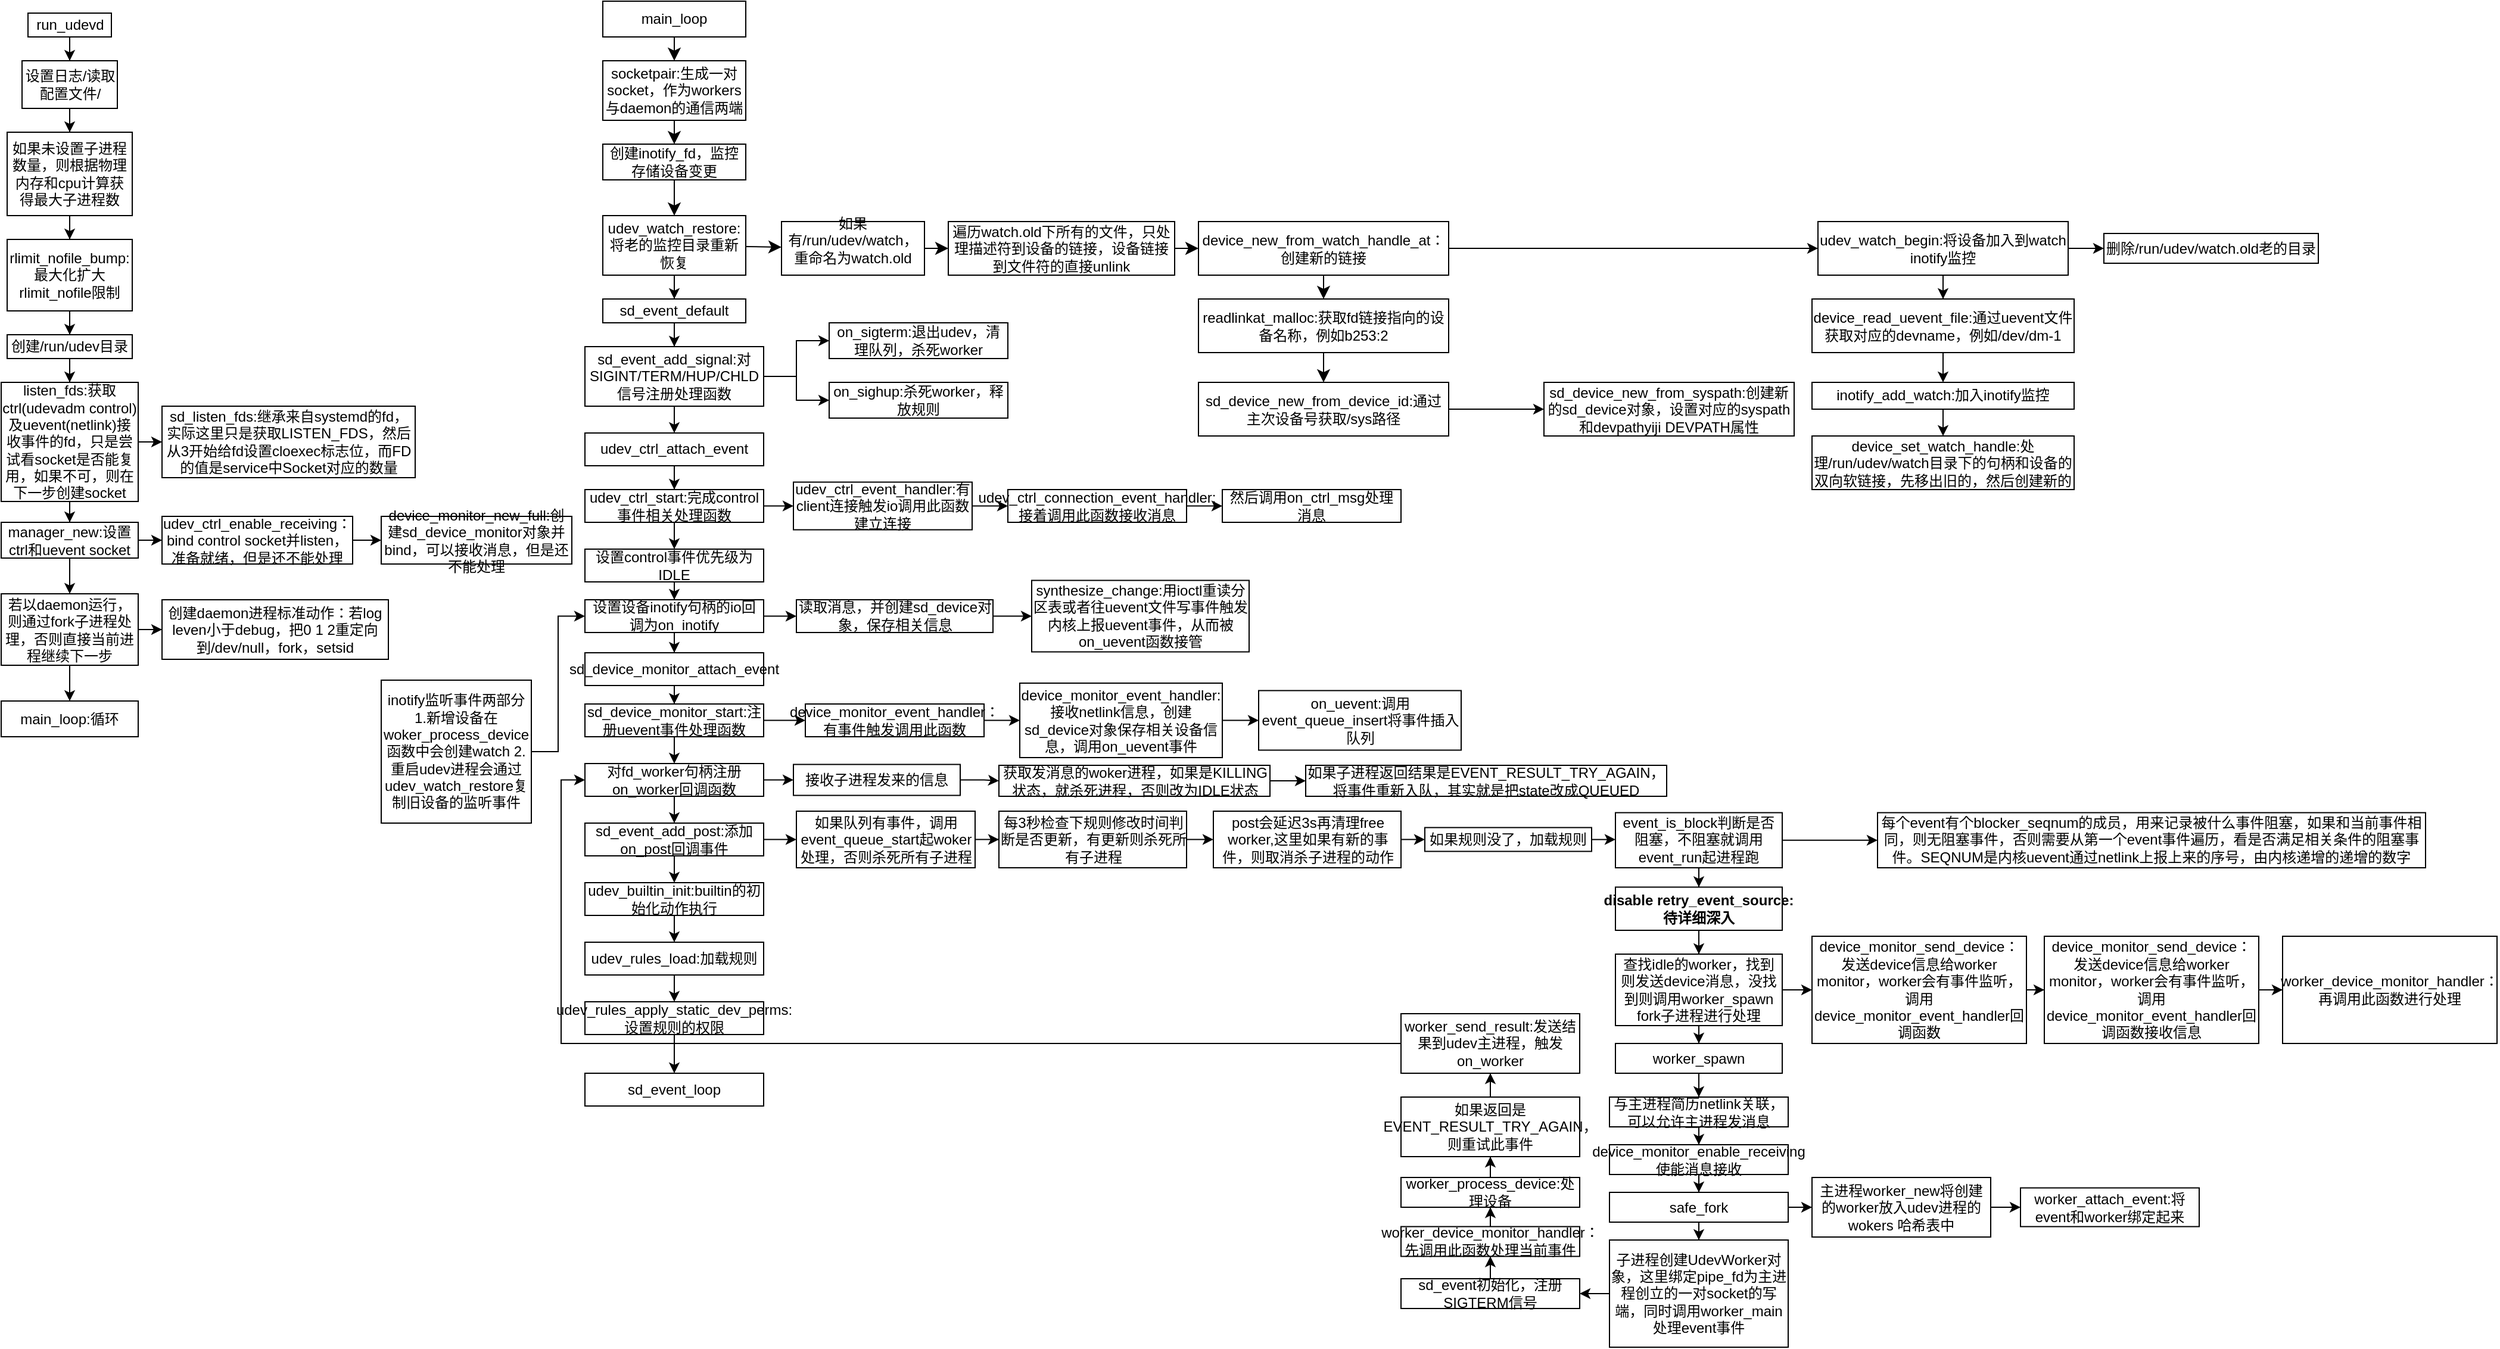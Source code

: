 <mxfile version="24.7.8">
  <diagram name="第 1 页" id="_ok-8zPEw34e-IFgDoh3">
    <mxGraphModel dx="1790" dy="967" grid="1" gridSize="10" guides="1" tooltips="1" connect="1" arrows="1" fold="1" page="1" pageScale="1" pageWidth="827" pageHeight="1169" math="0" shadow="0">
      <root>
        <mxCell id="0" />
        <mxCell id="1" parent="0" />
        <mxCell id="km08-3lCdweRNl0uT69s-3" value="" style="edgeStyle=orthogonalEdgeStyle;rounded=0;orthogonalLoop=1;jettySize=auto;html=1;" parent="1" source="km08-3lCdweRNl0uT69s-1" target="km08-3lCdweRNl0uT69s-2" edge="1">
          <mxGeometry relative="1" as="geometry" />
        </mxCell>
        <mxCell id="km08-3lCdweRNl0uT69s-1" value="run_udevd" style="rounded=0;whiteSpace=wrap;html=1;" parent="1" vertex="1">
          <mxGeometry x="37.5" y="20" width="70" height="20" as="geometry" />
        </mxCell>
        <mxCell id="km08-3lCdweRNl0uT69s-5" value="" style="edgeStyle=orthogonalEdgeStyle;rounded=0;orthogonalLoop=1;jettySize=auto;html=1;" parent="1" source="km08-3lCdweRNl0uT69s-2" target="km08-3lCdweRNl0uT69s-4" edge="1">
          <mxGeometry relative="1" as="geometry" />
        </mxCell>
        <mxCell id="km08-3lCdweRNl0uT69s-2" value="设置日志/读取配置文件/" style="rounded=0;whiteSpace=wrap;html=1;" parent="1" vertex="1">
          <mxGeometry x="32.5" y="60" width="80" height="40" as="geometry" />
        </mxCell>
        <mxCell id="km08-3lCdweRNl0uT69s-7" value="" style="edgeStyle=orthogonalEdgeStyle;rounded=0;orthogonalLoop=1;jettySize=auto;html=1;" parent="1" source="km08-3lCdweRNl0uT69s-4" target="km08-3lCdweRNl0uT69s-6" edge="1">
          <mxGeometry relative="1" as="geometry" />
        </mxCell>
        <mxCell id="km08-3lCdweRNl0uT69s-4" value="如果未设置子进程数量，则根据物理内存和cpu计算获得最大子进程数" style="rounded=0;whiteSpace=wrap;html=1;" parent="1" vertex="1">
          <mxGeometry x="20" y="120" width="105" height="70" as="geometry" />
        </mxCell>
        <mxCell id="km08-3lCdweRNl0uT69s-9" value="" style="edgeStyle=orthogonalEdgeStyle;rounded=0;orthogonalLoop=1;jettySize=auto;html=1;" parent="1" source="km08-3lCdweRNl0uT69s-6" target="km08-3lCdweRNl0uT69s-8" edge="1">
          <mxGeometry relative="1" as="geometry" />
        </mxCell>
        <mxCell id="km08-3lCdweRNl0uT69s-6" value="&lt;div&gt;&amp;nbsp; &amp;nbsp; &amp;nbsp; &amp;nbsp; rlimit_nofile_bump:最大化扩大rlimit_nofile限制&lt;/div&gt;&lt;div&gt;&lt;br&gt;&lt;/div&gt;" style="rounded=0;whiteSpace=wrap;html=1;" parent="1" vertex="1">
          <mxGeometry x="20" y="210" width="105" height="60" as="geometry" />
        </mxCell>
        <mxCell id="km08-3lCdweRNl0uT69s-11" value="" style="edgeStyle=orthogonalEdgeStyle;rounded=0;orthogonalLoop=1;jettySize=auto;html=1;" parent="1" source="km08-3lCdweRNl0uT69s-8" target="km08-3lCdweRNl0uT69s-10" edge="1">
          <mxGeometry relative="1" as="geometry" />
        </mxCell>
        <mxCell id="km08-3lCdweRNl0uT69s-8" value="&lt;div&gt;创建/run/udev目录&lt;/div&gt;" style="rounded=0;whiteSpace=wrap;html=1;" parent="1" vertex="1">
          <mxGeometry x="20" y="290" width="105" height="20" as="geometry" />
        </mxCell>
        <mxCell id="km08-3lCdweRNl0uT69s-13" value="" style="edgeStyle=orthogonalEdgeStyle;rounded=0;orthogonalLoop=1;jettySize=auto;html=1;" parent="1" source="km08-3lCdweRNl0uT69s-10" target="km08-3lCdweRNl0uT69s-12" edge="1">
          <mxGeometry relative="1" as="geometry" />
        </mxCell>
        <mxCell id="km08-3lCdweRNl0uT69s-15" value="" style="edgeStyle=orthogonalEdgeStyle;rounded=0;orthogonalLoop=1;jettySize=auto;html=1;" parent="1" source="km08-3lCdweRNl0uT69s-10" target="km08-3lCdweRNl0uT69s-14" edge="1">
          <mxGeometry relative="1" as="geometry" />
        </mxCell>
        <mxCell id="km08-3lCdweRNl0uT69s-10" value="&lt;div&gt;listen_fds:获取ctrl(udevadm control)及uevent(netlink)接收事件的fd，只是尝试看socket是否能复用，如果不可，则在下一步创建socket&lt;/div&gt;" style="rounded=0;whiteSpace=wrap;html=1;" parent="1" vertex="1">
          <mxGeometry x="15" y="330" width="115" height="100" as="geometry" />
        </mxCell>
        <mxCell id="km08-3lCdweRNl0uT69s-12" value="sd_listen_fds:继承来自systemd的fd，实际这里只是获取LISTEN_FDS，然后从3开始给fd设置cloexec标志位，而FD的值是service中Socket对应的数量" style="whiteSpace=wrap;html=1;rounded=0;" parent="1" vertex="1">
          <mxGeometry x="150" y="350" width="212.5" height="60" as="geometry" />
        </mxCell>
        <mxCell id="km08-3lCdweRNl0uT69s-17" value="" style="edgeStyle=orthogonalEdgeStyle;rounded=0;orthogonalLoop=1;jettySize=auto;html=1;" parent="1" source="km08-3lCdweRNl0uT69s-14" target="km08-3lCdweRNl0uT69s-16" edge="1">
          <mxGeometry relative="1" as="geometry" />
        </mxCell>
        <mxCell id="km08-3lCdweRNl0uT69s-21" value="" style="edgeStyle=orthogonalEdgeStyle;rounded=0;orthogonalLoop=1;jettySize=auto;html=1;" parent="1" source="km08-3lCdweRNl0uT69s-14" target="km08-3lCdweRNl0uT69s-20" edge="1">
          <mxGeometry relative="1" as="geometry" />
        </mxCell>
        <mxCell id="km08-3lCdweRNl0uT69s-14" value="&lt;div&gt;manager_new:设置ctrl和uevent socket&lt;/div&gt;" style="rounded=0;whiteSpace=wrap;html=1;" parent="1" vertex="1">
          <mxGeometry x="15" y="447.5" width="115" height="30" as="geometry" />
        </mxCell>
        <mxCell id="km08-3lCdweRNl0uT69s-19" value="" style="edgeStyle=orthogonalEdgeStyle;rounded=0;orthogonalLoop=1;jettySize=auto;html=1;" parent="1" source="km08-3lCdweRNl0uT69s-16" target="km08-3lCdweRNl0uT69s-18" edge="1">
          <mxGeometry relative="1" as="geometry" />
        </mxCell>
        <mxCell id="km08-3lCdweRNl0uT69s-16" value="udev_ctrl_enable_receiving：bind control socket并listen，准备就绪，但是还不能处理" style="whiteSpace=wrap;html=1;rounded=0;" parent="1" vertex="1">
          <mxGeometry x="150" y="442.5" width="160" height="40" as="geometry" />
        </mxCell>
        <mxCell id="km08-3lCdweRNl0uT69s-18" value="device_monitor_new_full:创建sd_device_monitor对象并bind，可以接收消息，但是还不能处理" style="whiteSpace=wrap;html=1;rounded=0;" parent="1" vertex="1">
          <mxGeometry x="334" y="442.5" width="160" height="40" as="geometry" />
        </mxCell>
        <mxCell id="km08-3lCdweRNl0uT69s-23" value="" style="edgeStyle=orthogonalEdgeStyle;rounded=0;orthogonalLoop=1;jettySize=auto;html=1;" parent="1" source="km08-3lCdweRNl0uT69s-20" target="km08-3lCdweRNl0uT69s-22" edge="1">
          <mxGeometry relative="1" as="geometry" />
        </mxCell>
        <mxCell id="km08-3lCdweRNl0uT69s-27" value="" style="edgeStyle=orthogonalEdgeStyle;rounded=0;orthogonalLoop=1;jettySize=auto;html=1;" parent="1" source="km08-3lCdweRNl0uT69s-20" target="km08-3lCdweRNl0uT69s-26" edge="1">
          <mxGeometry relative="1" as="geometry" />
        </mxCell>
        <mxCell id="km08-3lCdweRNl0uT69s-20" value="&lt;div&gt;若以daemon运行，则通过fork子进程处理，否则直接当前进程继续下一步&lt;/div&gt;" style="rounded=0;whiteSpace=wrap;html=1;" parent="1" vertex="1">
          <mxGeometry x="15" y="507.5" width="115" height="60" as="geometry" />
        </mxCell>
        <mxCell id="km08-3lCdweRNl0uT69s-22" value="&lt;div&gt;创建daemon进程标准动作：若log leven小于debug，把0 1 2重定向到/dev/null，fork，setsid&lt;/div&gt;" style="rounded=0;whiteSpace=wrap;html=1;" parent="1" vertex="1">
          <mxGeometry x="150" y="512.5" width="190" height="50" as="geometry" />
        </mxCell>
        <mxCell id="km08-3lCdweRNl0uT69s-26" value="&lt;div&gt;main_loop:循环&lt;/div&gt;" style="rounded=0;whiteSpace=wrap;html=1;" parent="1" vertex="1">
          <mxGeometry x="15" y="597.5" width="115" height="30" as="geometry" />
        </mxCell>
        <mxCell id="6oepLwqIfdeqpx-8wIz2-2" value="" style="edgeStyle=none;curved=1;rounded=0;orthogonalLoop=1;jettySize=auto;html=1;fontSize=12;startSize=8;endSize=8;" parent="1" source="km08-3lCdweRNl0uT69s-28" target="6oepLwqIfdeqpx-8wIz2-1" edge="1">
          <mxGeometry relative="1" as="geometry" />
        </mxCell>
        <mxCell id="km08-3lCdweRNl0uT69s-28" value="main_loop" style="rounded=0;whiteSpace=wrap;html=1;" parent="1" vertex="1">
          <mxGeometry x="520" y="10" width="120" height="30" as="geometry" />
        </mxCell>
        <mxCell id="6oepLwqIfdeqpx-8wIz2-4" value="" style="edgeStyle=none;curved=1;rounded=0;orthogonalLoop=1;jettySize=auto;html=1;fontSize=12;startSize=8;endSize=8;" parent="1" source="6oepLwqIfdeqpx-8wIz2-1" target="6oepLwqIfdeqpx-8wIz2-3" edge="1">
          <mxGeometry relative="1" as="geometry" />
        </mxCell>
        <mxCell id="6oepLwqIfdeqpx-8wIz2-1" value="socketpair:生成一对socket，作为workers与daemon的通信两端" style="rounded=0;whiteSpace=wrap;html=1;" parent="1" vertex="1">
          <mxGeometry x="520" y="60" width="120" height="50" as="geometry" />
        </mxCell>
        <mxCell id="6oepLwqIfdeqpx-8wIz2-6" value="" style="edgeStyle=none;curved=1;rounded=0;orthogonalLoop=1;jettySize=auto;html=1;fontSize=12;startSize=8;endSize=8;" parent="1" source="6oepLwqIfdeqpx-8wIz2-3" target="6oepLwqIfdeqpx-8wIz2-5" edge="1">
          <mxGeometry relative="1" as="geometry" />
        </mxCell>
        <mxCell id="6oepLwqIfdeqpx-8wIz2-3" value="创建inotify_fd，监控存储设备变更" style="rounded=0;whiteSpace=wrap;html=1;" parent="1" vertex="1">
          <mxGeometry x="520" y="130" width="120" height="30" as="geometry" />
        </mxCell>
        <mxCell id="6oepLwqIfdeqpx-8wIz2-8" value="" style="edgeStyle=none;curved=1;rounded=0;orthogonalLoop=1;jettySize=auto;html=1;fontSize=12;startSize=8;endSize=8;" parent="1" source="6oepLwqIfdeqpx-8wIz2-5" target="6oepLwqIfdeqpx-8wIz2-7" edge="1">
          <mxGeometry relative="1" as="geometry" />
        </mxCell>
        <mxCell id="Ai_m3zx1IN6QH22K076k-14" value="" style="edgeStyle=orthogonalEdgeStyle;rounded=0;orthogonalLoop=1;jettySize=auto;html=1;" edge="1" parent="1" source="6oepLwqIfdeqpx-8wIz2-5" target="Ai_m3zx1IN6QH22K076k-13">
          <mxGeometry relative="1" as="geometry" />
        </mxCell>
        <mxCell id="6oepLwqIfdeqpx-8wIz2-5" value="udev_watch_restore:将老的监控目录重新恢复" style="rounded=0;whiteSpace=wrap;html=1;" parent="1" vertex="1">
          <mxGeometry x="520" y="190" width="120" height="50" as="geometry" />
        </mxCell>
        <mxCell id="6oepLwqIfdeqpx-8wIz2-10" value="" style="edgeStyle=none;curved=1;rounded=0;orthogonalLoop=1;jettySize=auto;html=1;fontSize=12;startSize=8;endSize=8;" parent="1" source="6oepLwqIfdeqpx-8wIz2-7" target="6oepLwqIfdeqpx-8wIz2-9" edge="1">
          <mxGeometry relative="1" as="geometry" />
        </mxCell>
        <mxCell id="6oepLwqIfdeqpx-8wIz2-7" value="如果有/run/udev/watch，重命名为watch.old&lt;div&gt;&lt;br&gt;&lt;/div&gt;" style="rounded=0;whiteSpace=wrap;html=1;" parent="1" vertex="1">
          <mxGeometry x="670" y="195" width="120" height="45" as="geometry" />
        </mxCell>
        <mxCell id="6oepLwqIfdeqpx-8wIz2-12" value="" style="edgeStyle=none;curved=1;rounded=0;orthogonalLoop=1;jettySize=auto;html=1;fontSize=12;startSize=8;endSize=8;" parent="1" source="6oepLwqIfdeqpx-8wIz2-9" target="6oepLwqIfdeqpx-8wIz2-11" edge="1">
          <mxGeometry relative="1" as="geometry" />
        </mxCell>
        <mxCell id="6oepLwqIfdeqpx-8wIz2-9" value="遍历watch.old下所有的文件，只处理描述符到设备的链接，设备链接到文件符的直接unlink" style="rounded=0;whiteSpace=wrap;html=1;" parent="1" vertex="1">
          <mxGeometry x="810" y="195" width="190" height="45" as="geometry" />
        </mxCell>
        <mxCell id="6oepLwqIfdeqpx-8wIz2-14" value="" style="edgeStyle=none;curved=1;rounded=0;orthogonalLoop=1;jettySize=auto;html=1;fontSize=12;startSize=8;endSize=8;" parent="1" source="6oepLwqIfdeqpx-8wIz2-11" target="6oepLwqIfdeqpx-8wIz2-13" edge="1">
          <mxGeometry relative="1" as="geometry" />
        </mxCell>
        <mxCell id="Ai_m3zx1IN6QH22K076k-4" value="" style="edgeStyle=orthogonalEdgeStyle;rounded=0;orthogonalLoop=1;jettySize=auto;html=1;" edge="1" parent="1" source="6oepLwqIfdeqpx-8wIz2-11" target="Ai_m3zx1IN6QH22K076k-3">
          <mxGeometry relative="1" as="geometry" />
        </mxCell>
        <mxCell id="6oepLwqIfdeqpx-8wIz2-11" value="device_new_from_watch_handle_at：创建新的链接" style="rounded=0;whiteSpace=wrap;html=1;" parent="1" vertex="1">
          <mxGeometry x="1020" y="195" width="210" height="45" as="geometry" />
        </mxCell>
        <mxCell id="6oepLwqIfdeqpx-8wIz2-16" value="" style="edgeStyle=none;curved=1;rounded=0;orthogonalLoop=1;jettySize=auto;html=1;fontSize=12;startSize=8;endSize=8;" parent="1" source="6oepLwqIfdeqpx-8wIz2-13" target="6oepLwqIfdeqpx-8wIz2-15" edge="1">
          <mxGeometry relative="1" as="geometry" />
        </mxCell>
        <mxCell id="6oepLwqIfdeqpx-8wIz2-13" value="readlinkat_malloc:获取fd链接指向的设备名称，例如b253:2" style="rounded=0;whiteSpace=wrap;html=1;" parent="1" vertex="1">
          <mxGeometry x="1020" y="260" width="210" height="45" as="geometry" />
        </mxCell>
        <mxCell id="Ai_m3zx1IN6QH22K076k-2" value="" style="edgeStyle=orthogonalEdgeStyle;rounded=0;orthogonalLoop=1;jettySize=auto;html=1;" edge="1" parent="1" source="6oepLwqIfdeqpx-8wIz2-15" target="Ai_m3zx1IN6QH22K076k-1">
          <mxGeometry relative="1" as="geometry" />
        </mxCell>
        <mxCell id="6oepLwqIfdeqpx-8wIz2-15" value="sd_device_new_from_device_id:通过主次设备号获取/sys路径" style="rounded=0;whiteSpace=wrap;html=1;" parent="1" vertex="1">
          <mxGeometry x="1020" y="330" width="210" height="45" as="geometry" />
        </mxCell>
        <mxCell id="Ai_m3zx1IN6QH22K076k-1" value="sd_device_new_from_syspath:创建新的sd_device对象，设置对应的syspath和devpathyiji DEVPATH属性" style="rounded=0;whiteSpace=wrap;html=1;" vertex="1" parent="1">
          <mxGeometry x="1310" y="330" width="210" height="45" as="geometry" />
        </mxCell>
        <mxCell id="Ai_m3zx1IN6QH22K076k-6" value="" style="edgeStyle=orthogonalEdgeStyle;rounded=0;orthogonalLoop=1;jettySize=auto;html=1;" edge="1" parent="1" source="Ai_m3zx1IN6QH22K076k-3" target="Ai_m3zx1IN6QH22K076k-5">
          <mxGeometry relative="1" as="geometry" />
        </mxCell>
        <mxCell id="Ai_m3zx1IN6QH22K076k-12" value="" style="edgeStyle=orthogonalEdgeStyle;rounded=0;orthogonalLoop=1;jettySize=auto;html=1;" edge="1" parent="1" source="Ai_m3zx1IN6QH22K076k-3" target="Ai_m3zx1IN6QH22K076k-11">
          <mxGeometry relative="1" as="geometry" />
        </mxCell>
        <mxCell id="Ai_m3zx1IN6QH22K076k-3" value="udev_watch_begin:将设备加入到watch inotify监控" style="rounded=0;whiteSpace=wrap;html=1;" vertex="1" parent="1">
          <mxGeometry x="1540" y="195" width="210" height="45" as="geometry" />
        </mxCell>
        <mxCell id="Ai_m3zx1IN6QH22K076k-8" value="" style="edgeStyle=orthogonalEdgeStyle;rounded=0;orthogonalLoop=1;jettySize=auto;html=1;" edge="1" parent="1" source="Ai_m3zx1IN6QH22K076k-5" target="Ai_m3zx1IN6QH22K076k-7">
          <mxGeometry relative="1" as="geometry" />
        </mxCell>
        <mxCell id="Ai_m3zx1IN6QH22K076k-5" value="device_read_uevent_file:通过uevent文件获取对应的devname，例如/dev/dm-1" style="rounded=0;whiteSpace=wrap;html=1;" vertex="1" parent="1">
          <mxGeometry x="1535" y="260" width="220" height="45" as="geometry" />
        </mxCell>
        <mxCell id="Ai_m3zx1IN6QH22K076k-10" value="" style="edgeStyle=orthogonalEdgeStyle;rounded=0;orthogonalLoop=1;jettySize=auto;html=1;" edge="1" parent="1" source="Ai_m3zx1IN6QH22K076k-7" target="Ai_m3zx1IN6QH22K076k-9">
          <mxGeometry relative="1" as="geometry" />
        </mxCell>
        <mxCell id="Ai_m3zx1IN6QH22K076k-7" value="inotify_add_watch:加入inotify监控" style="rounded=0;whiteSpace=wrap;html=1;" vertex="1" parent="1">
          <mxGeometry x="1535" y="330" width="220" height="22.5" as="geometry" />
        </mxCell>
        <mxCell id="Ai_m3zx1IN6QH22K076k-9" value="device_set_watch_handle:处理/run/udev/watch目录下的句柄和设备的双向软链接，先移出旧的，然后创建新的" style="rounded=0;whiteSpace=wrap;html=1;" vertex="1" parent="1">
          <mxGeometry x="1535" y="375" width="220" height="45" as="geometry" />
        </mxCell>
        <mxCell id="Ai_m3zx1IN6QH22K076k-11" value="删除/run/udev/watch.old老的目录" style="rounded=0;whiteSpace=wrap;html=1;" vertex="1" parent="1">
          <mxGeometry x="1780" y="205" width="180" height="25" as="geometry" />
        </mxCell>
        <mxCell id="Ai_m3zx1IN6QH22K076k-16" value="" style="edgeStyle=orthogonalEdgeStyle;rounded=0;orthogonalLoop=1;jettySize=auto;html=1;" edge="1" parent="1" source="Ai_m3zx1IN6QH22K076k-13" target="Ai_m3zx1IN6QH22K076k-15">
          <mxGeometry relative="1" as="geometry" />
        </mxCell>
        <mxCell id="Ai_m3zx1IN6QH22K076k-13" value="sd_event_default" style="rounded=0;whiteSpace=wrap;html=1;" vertex="1" parent="1">
          <mxGeometry x="520" y="260" width="120" height="20" as="geometry" />
        </mxCell>
        <mxCell id="Ai_m3zx1IN6QH22K076k-18" value="" style="edgeStyle=orthogonalEdgeStyle;rounded=0;orthogonalLoop=1;jettySize=auto;html=1;" edge="1" parent="1" source="Ai_m3zx1IN6QH22K076k-15" target="Ai_m3zx1IN6QH22K076k-17">
          <mxGeometry relative="1" as="geometry" />
        </mxCell>
        <mxCell id="Ai_m3zx1IN6QH22K076k-66" value="" style="edgeStyle=orthogonalEdgeStyle;rounded=0;orthogonalLoop=1;jettySize=auto;html=1;" edge="1" parent="1" source="Ai_m3zx1IN6QH22K076k-15" target="Ai_m3zx1IN6QH22K076k-65">
          <mxGeometry relative="1" as="geometry" />
        </mxCell>
        <mxCell id="Ai_m3zx1IN6QH22K076k-68" style="edgeStyle=orthogonalEdgeStyle;rounded=0;orthogonalLoop=1;jettySize=auto;html=1;" edge="1" parent="1" source="Ai_m3zx1IN6QH22K076k-15" target="Ai_m3zx1IN6QH22K076k-67">
          <mxGeometry relative="1" as="geometry" />
        </mxCell>
        <mxCell id="Ai_m3zx1IN6QH22K076k-15" value="sd_event_add_signal:对SIGINT/TERM/HUP/CHLD信号注册处理函数" style="rounded=0;whiteSpace=wrap;html=1;" vertex="1" parent="1">
          <mxGeometry x="505" y="300" width="150" height="50" as="geometry" />
        </mxCell>
        <mxCell id="Ai_m3zx1IN6QH22K076k-20" value="" style="edgeStyle=orthogonalEdgeStyle;rounded=0;orthogonalLoop=1;jettySize=auto;html=1;" edge="1" parent="1" source="Ai_m3zx1IN6QH22K076k-17" target="Ai_m3zx1IN6QH22K076k-19">
          <mxGeometry relative="1" as="geometry" />
        </mxCell>
        <mxCell id="Ai_m3zx1IN6QH22K076k-17" value="udev_ctrl_attach_event" style="rounded=0;whiteSpace=wrap;html=1;" vertex="1" parent="1">
          <mxGeometry x="505" y="372.5" width="150" height="27.5" as="geometry" />
        </mxCell>
        <mxCell id="Ai_m3zx1IN6QH22K076k-27" style="edgeStyle=orthogonalEdgeStyle;rounded=0;orthogonalLoop=1;jettySize=auto;html=1;entryX=0;entryY=0.5;entryDx=0;entryDy=0;" edge="1" parent="1" source="Ai_m3zx1IN6QH22K076k-19" target="Ai_m3zx1IN6QH22K076k-21">
          <mxGeometry relative="1" as="geometry" />
        </mxCell>
        <mxCell id="Ai_m3zx1IN6QH22K076k-29" value="" style="edgeStyle=orthogonalEdgeStyle;rounded=0;orthogonalLoop=1;jettySize=auto;html=1;" edge="1" parent="1" source="Ai_m3zx1IN6QH22K076k-19" target="Ai_m3zx1IN6QH22K076k-28">
          <mxGeometry relative="1" as="geometry" />
        </mxCell>
        <mxCell id="Ai_m3zx1IN6QH22K076k-19" value="udev_ctrl_start:完成control事件相关处理函数" style="rounded=0;whiteSpace=wrap;html=1;" vertex="1" parent="1">
          <mxGeometry x="505" y="420" width="150" height="27.5" as="geometry" />
        </mxCell>
        <mxCell id="Ai_m3zx1IN6QH22K076k-24" value="" style="edgeStyle=orthogonalEdgeStyle;rounded=0;orthogonalLoop=1;jettySize=auto;html=1;" edge="1" parent="1" source="Ai_m3zx1IN6QH22K076k-21" target="Ai_m3zx1IN6QH22K076k-23">
          <mxGeometry relative="1" as="geometry" />
        </mxCell>
        <mxCell id="Ai_m3zx1IN6QH22K076k-21" value="udev_ctrl_event_handler:有client连接触发io调用此函数建立连接" style="rounded=0;whiteSpace=wrap;html=1;" vertex="1" parent="1">
          <mxGeometry x="680" y="413.75" width="150" height="40" as="geometry" />
        </mxCell>
        <mxCell id="Ai_m3zx1IN6QH22K076k-26" value="" style="edgeStyle=orthogonalEdgeStyle;rounded=0;orthogonalLoop=1;jettySize=auto;html=1;" edge="1" parent="1" source="Ai_m3zx1IN6QH22K076k-23" target="Ai_m3zx1IN6QH22K076k-25">
          <mxGeometry relative="1" as="geometry" />
        </mxCell>
        <mxCell id="Ai_m3zx1IN6QH22K076k-23" value="udev_ctrl_connection_event_handler:接着调用此函数接收消息" style="rounded=0;whiteSpace=wrap;html=1;" vertex="1" parent="1">
          <mxGeometry x="860" y="420" width="150" height="27.5" as="geometry" />
        </mxCell>
        <mxCell id="Ai_m3zx1IN6QH22K076k-25" value="然后调用on_ctrl_msg处理消息" style="rounded=0;whiteSpace=wrap;html=1;" vertex="1" parent="1">
          <mxGeometry x="1040" y="420" width="150" height="27.5" as="geometry" />
        </mxCell>
        <mxCell id="Ai_m3zx1IN6QH22K076k-31" value="" style="edgeStyle=orthogonalEdgeStyle;rounded=0;orthogonalLoop=1;jettySize=auto;html=1;" edge="1" parent="1" source="Ai_m3zx1IN6QH22K076k-28" target="Ai_m3zx1IN6QH22K076k-30">
          <mxGeometry relative="1" as="geometry" />
        </mxCell>
        <mxCell id="Ai_m3zx1IN6QH22K076k-28" value="设置control事件优先级为IDLE" style="rounded=0;whiteSpace=wrap;html=1;" vertex="1" parent="1">
          <mxGeometry x="505" y="470" width="150" height="27.5" as="geometry" />
        </mxCell>
        <mxCell id="Ai_m3zx1IN6QH22K076k-33" value="" style="edgeStyle=orthogonalEdgeStyle;rounded=0;orthogonalLoop=1;jettySize=auto;html=1;" edge="1" parent="1" source="Ai_m3zx1IN6QH22K076k-30" target="Ai_m3zx1IN6QH22K076k-32">
          <mxGeometry relative="1" as="geometry" />
        </mxCell>
        <mxCell id="Ai_m3zx1IN6QH22K076k-62" value="" style="edgeStyle=orthogonalEdgeStyle;rounded=0;orthogonalLoop=1;jettySize=auto;html=1;" edge="1" parent="1" source="Ai_m3zx1IN6QH22K076k-30" target="Ai_m3zx1IN6QH22K076k-61">
          <mxGeometry relative="1" as="geometry" />
        </mxCell>
        <mxCell id="Ai_m3zx1IN6QH22K076k-30" value="设置设备inotify句柄的io回调为on_inotify" style="rounded=0;whiteSpace=wrap;html=1;" vertex="1" parent="1">
          <mxGeometry x="505" y="512.5" width="150" height="27.5" as="geometry" />
        </mxCell>
        <mxCell id="Ai_m3zx1IN6QH22K076k-35" value="" style="edgeStyle=orthogonalEdgeStyle;rounded=0;orthogonalLoop=1;jettySize=auto;html=1;" edge="1" parent="1" source="Ai_m3zx1IN6QH22K076k-32" target="Ai_m3zx1IN6QH22K076k-34">
          <mxGeometry relative="1" as="geometry" />
        </mxCell>
        <mxCell id="Ai_m3zx1IN6QH22K076k-32" value="sd_device_monitor_attach_event" style="rounded=0;whiteSpace=wrap;html=1;" vertex="1" parent="1">
          <mxGeometry x="505" y="557" width="150" height="27.5" as="geometry" />
        </mxCell>
        <mxCell id="Ai_m3zx1IN6QH22K076k-38" style="edgeStyle=orthogonalEdgeStyle;rounded=0;orthogonalLoop=1;jettySize=auto;html=1;entryX=0;entryY=0.5;entryDx=0;entryDy=0;" edge="1" parent="1" source="Ai_m3zx1IN6QH22K076k-34" target="Ai_m3zx1IN6QH22K076k-36">
          <mxGeometry relative="1" as="geometry" />
        </mxCell>
        <mxCell id="Ai_m3zx1IN6QH22K076k-42" value="" style="edgeStyle=orthogonalEdgeStyle;rounded=0;orthogonalLoop=1;jettySize=auto;html=1;" edge="1" parent="1" source="Ai_m3zx1IN6QH22K076k-34" target="Ai_m3zx1IN6QH22K076k-41">
          <mxGeometry relative="1" as="geometry" />
        </mxCell>
        <mxCell id="Ai_m3zx1IN6QH22K076k-34" value="sd_device_monitor_start:注册uevent事件处理函数" style="rounded=0;whiteSpace=wrap;html=1;" vertex="1" parent="1">
          <mxGeometry x="505" y="600" width="150" height="27.5" as="geometry" />
        </mxCell>
        <mxCell id="Ai_m3zx1IN6QH22K076k-40" value="" style="edgeStyle=orthogonalEdgeStyle;rounded=0;orthogonalLoop=1;jettySize=auto;html=1;" edge="1" parent="1" source="Ai_m3zx1IN6QH22K076k-36" target="Ai_m3zx1IN6QH22K076k-39">
          <mxGeometry relative="1" as="geometry" />
        </mxCell>
        <mxCell id="Ai_m3zx1IN6QH22K076k-36" value="device_monitor_event_handler：有事件触发调用此函数" style="rounded=0;whiteSpace=wrap;html=1;" vertex="1" parent="1">
          <mxGeometry x="690" y="600" width="150" height="27.5" as="geometry" />
        </mxCell>
        <mxCell id="Ai_m3zx1IN6QH22K076k-56" value="" style="edgeStyle=orthogonalEdgeStyle;rounded=0;orthogonalLoop=1;jettySize=auto;html=1;" edge="1" parent="1" source="Ai_m3zx1IN6QH22K076k-39" target="Ai_m3zx1IN6QH22K076k-55">
          <mxGeometry relative="1" as="geometry" />
        </mxCell>
        <mxCell id="Ai_m3zx1IN6QH22K076k-39" value="device_monitor_event_handler:接收netlink信息，创建sd_device对象保存相关设备信息，调用on_uevent事件" style="rounded=0;whiteSpace=wrap;html=1;" vertex="1" parent="1">
          <mxGeometry x="870" y="582.5" width="170" height="62.5" as="geometry" />
        </mxCell>
        <mxCell id="Ai_m3zx1IN6QH22K076k-45" value="" style="edgeStyle=orthogonalEdgeStyle;rounded=0;orthogonalLoop=1;jettySize=auto;html=1;" edge="1" parent="1" source="Ai_m3zx1IN6QH22K076k-41" target="Ai_m3zx1IN6QH22K076k-44">
          <mxGeometry relative="1" as="geometry" />
        </mxCell>
        <mxCell id="Ai_m3zx1IN6QH22K076k-120" value="" style="edgeStyle=orthogonalEdgeStyle;rounded=0;orthogonalLoop=1;jettySize=auto;html=1;" edge="1" parent="1" source="Ai_m3zx1IN6QH22K076k-41" target="Ai_m3zx1IN6QH22K076k-118">
          <mxGeometry relative="1" as="geometry" />
        </mxCell>
        <mxCell id="Ai_m3zx1IN6QH22K076k-41" value="对fd_worker句柄注册on_worker回调函数" style="rounded=0;whiteSpace=wrap;html=1;" vertex="1" parent="1">
          <mxGeometry x="505" y="650" width="150" height="27.5" as="geometry" />
        </mxCell>
        <mxCell id="Ai_m3zx1IN6QH22K076k-47" value="" style="edgeStyle=orthogonalEdgeStyle;rounded=0;orthogonalLoop=1;jettySize=auto;html=1;" edge="1" parent="1" source="Ai_m3zx1IN6QH22K076k-44" target="Ai_m3zx1IN6QH22K076k-46">
          <mxGeometry relative="1" as="geometry" />
        </mxCell>
        <mxCell id="Ai_m3zx1IN6QH22K076k-70" value="" style="edgeStyle=orthogonalEdgeStyle;rounded=0;orthogonalLoop=1;jettySize=auto;html=1;" edge="1" parent="1" source="Ai_m3zx1IN6QH22K076k-44" target="Ai_m3zx1IN6QH22K076k-69">
          <mxGeometry relative="1" as="geometry" />
        </mxCell>
        <mxCell id="Ai_m3zx1IN6QH22K076k-44" value="sd_event_add_post:添加on_post回调事件" style="rounded=0;whiteSpace=wrap;html=1;" vertex="1" parent="1">
          <mxGeometry x="505" y="700" width="150" height="27.5" as="geometry" />
        </mxCell>
        <mxCell id="Ai_m3zx1IN6QH22K076k-49" value="" style="edgeStyle=orthogonalEdgeStyle;rounded=0;orthogonalLoop=1;jettySize=auto;html=1;" edge="1" parent="1" source="Ai_m3zx1IN6QH22K076k-46" target="Ai_m3zx1IN6QH22K076k-48">
          <mxGeometry relative="1" as="geometry" />
        </mxCell>
        <mxCell id="Ai_m3zx1IN6QH22K076k-46" value="udev_builtin_init:builtin的初始化动作执行" style="rounded=0;whiteSpace=wrap;html=1;" vertex="1" parent="1">
          <mxGeometry x="505" y="750" width="150" height="27.5" as="geometry" />
        </mxCell>
        <mxCell id="Ai_m3zx1IN6QH22K076k-51" value="" style="edgeStyle=orthogonalEdgeStyle;rounded=0;orthogonalLoop=1;jettySize=auto;html=1;" edge="1" parent="1" source="Ai_m3zx1IN6QH22K076k-48" target="Ai_m3zx1IN6QH22K076k-50">
          <mxGeometry relative="1" as="geometry" />
        </mxCell>
        <mxCell id="Ai_m3zx1IN6QH22K076k-48" value="udev_rules_load:加载规则" style="rounded=0;whiteSpace=wrap;html=1;" vertex="1" parent="1">
          <mxGeometry x="505" y="800" width="150" height="27.5" as="geometry" />
        </mxCell>
        <mxCell id="Ai_m3zx1IN6QH22K076k-53" value="" style="edgeStyle=orthogonalEdgeStyle;rounded=0;orthogonalLoop=1;jettySize=auto;html=1;" edge="1" parent="1" source="Ai_m3zx1IN6QH22K076k-50" target="Ai_m3zx1IN6QH22K076k-52">
          <mxGeometry relative="1" as="geometry" />
        </mxCell>
        <mxCell id="Ai_m3zx1IN6QH22K076k-50" value="udev_rules_apply_static_dev_perms:设置规则的权限" style="rounded=0;whiteSpace=wrap;html=1;" vertex="1" parent="1">
          <mxGeometry x="505" y="850" width="150" height="27.5" as="geometry" />
        </mxCell>
        <mxCell id="Ai_m3zx1IN6QH22K076k-52" value="sd_event_loop" style="rounded=0;whiteSpace=wrap;html=1;" vertex="1" parent="1">
          <mxGeometry x="505" y="910" width="150" height="27.5" as="geometry" />
        </mxCell>
        <mxCell id="Ai_m3zx1IN6QH22K076k-55" value="on_uevent:调用event_queue_insert将事件插入队列" style="rounded=0;whiteSpace=wrap;html=1;" vertex="1" parent="1">
          <mxGeometry x="1070.5" y="588.75" width="170" height="50" as="geometry" />
        </mxCell>
        <mxCell id="Ai_m3zx1IN6QH22K076k-60" style="edgeStyle=orthogonalEdgeStyle;rounded=0;orthogonalLoop=1;jettySize=auto;html=1;entryX=0;entryY=0.5;entryDx=0;entryDy=0;" edge="1" parent="1" source="Ai_m3zx1IN6QH22K076k-57" target="Ai_m3zx1IN6QH22K076k-30">
          <mxGeometry relative="1" as="geometry" />
        </mxCell>
        <mxCell id="Ai_m3zx1IN6QH22K076k-57" value="inotify监听事件两部分&lt;div&gt;1.新增设备在woker_process_device函数中会创建watch 2.重启udev进程会通过udev_watch_restore复制旧设备的监听事件&lt;/div&gt;" style="rounded=0;whiteSpace=wrap;html=1;" vertex="1" parent="1">
          <mxGeometry x="334" y="580" width="126" height="120" as="geometry" />
        </mxCell>
        <mxCell id="Ai_m3zx1IN6QH22K076k-64" value="" style="edgeStyle=orthogonalEdgeStyle;rounded=0;orthogonalLoop=1;jettySize=auto;html=1;" edge="1" parent="1" source="Ai_m3zx1IN6QH22K076k-61" target="Ai_m3zx1IN6QH22K076k-63">
          <mxGeometry relative="1" as="geometry" />
        </mxCell>
        <mxCell id="Ai_m3zx1IN6QH22K076k-61" value="读取消息，并创建sd_device对象，保存相关信息" style="rounded=0;whiteSpace=wrap;html=1;" vertex="1" parent="1">
          <mxGeometry x="682.5" y="512.5" width="165" height="27.5" as="geometry" />
        </mxCell>
        <mxCell id="Ai_m3zx1IN6QH22K076k-63" value="synthesize_change:用ioctl重读分区表或者往uevent文件写事件触发内核上报uevent事件，从而被on_uevent函数接管" style="rounded=0;whiteSpace=wrap;html=1;" vertex="1" parent="1">
          <mxGeometry x="880" y="496.25" width="182.5" height="60" as="geometry" />
        </mxCell>
        <mxCell id="Ai_m3zx1IN6QH22K076k-65" value="on_sighup:杀死worker，释放规则" style="rounded=0;whiteSpace=wrap;html=1;" vertex="1" parent="1">
          <mxGeometry x="710" y="330" width="150" height="30" as="geometry" />
        </mxCell>
        <mxCell id="Ai_m3zx1IN6QH22K076k-67" value="on_sigterm:退出udev，清理队列，杀死worker" style="rounded=0;whiteSpace=wrap;html=1;" vertex="1" parent="1">
          <mxGeometry x="710" y="280" width="150" height="30" as="geometry" />
        </mxCell>
        <mxCell id="Ai_m3zx1IN6QH22K076k-72" value="" style="edgeStyle=orthogonalEdgeStyle;rounded=0;orthogonalLoop=1;jettySize=auto;html=1;" edge="1" parent="1" source="Ai_m3zx1IN6QH22K076k-69" target="Ai_m3zx1IN6QH22K076k-71">
          <mxGeometry relative="1" as="geometry" />
        </mxCell>
        <mxCell id="Ai_m3zx1IN6QH22K076k-69" value="如果队列有事件，调用event_queue_start起woker处理，否则杀死所有子进程" style="rounded=0;whiteSpace=wrap;html=1;" vertex="1" parent="1">
          <mxGeometry x="682.5" y="690" width="150" height="47.5" as="geometry" />
        </mxCell>
        <mxCell id="Ai_m3zx1IN6QH22K076k-74" value="" style="edgeStyle=orthogonalEdgeStyle;rounded=0;orthogonalLoop=1;jettySize=auto;html=1;" edge="1" parent="1" source="Ai_m3zx1IN6QH22K076k-71" target="Ai_m3zx1IN6QH22K076k-73">
          <mxGeometry relative="1" as="geometry" />
        </mxCell>
        <mxCell id="Ai_m3zx1IN6QH22K076k-71" value="每3秒检查下规则修改时间判断是否更新，有更新则杀死所有子进程" style="rounded=0;whiteSpace=wrap;html=1;" vertex="1" parent="1">
          <mxGeometry x="852.5" y="690" width="157.5" height="47.5" as="geometry" />
        </mxCell>
        <mxCell id="Ai_m3zx1IN6QH22K076k-76" value="" style="edgeStyle=orthogonalEdgeStyle;rounded=0;orthogonalLoop=1;jettySize=auto;html=1;" edge="1" parent="1" source="Ai_m3zx1IN6QH22K076k-73" target="Ai_m3zx1IN6QH22K076k-75">
          <mxGeometry relative="1" as="geometry" />
        </mxCell>
        <mxCell id="Ai_m3zx1IN6QH22K076k-73" value="post会延迟3s再清理free worker,这里如果有新的事件，则取消杀子进程的动作" style="rounded=0;whiteSpace=wrap;html=1;" vertex="1" parent="1">
          <mxGeometry x="1032.5" y="690" width="157.5" height="47.5" as="geometry" />
        </mxCell>
        <mxCell id="Ai_m3zx1IN6QH22K076k-78" value="" style="edgeStyle=orthogonalEdgeStyle;rounded=0;orthogonalLoop=1;jettySize=auto;html=1;" edge="1" parent="1" source="Ai_m3zx1IN6QH22K076k-75" target="Ai_m3zx1IN6QH22K076k-77">
          <mxGeometry relative="1" as="geometry" />
        </mxCell>
        <mxCell id="Ai_m3zx1IN6QH22K076k-75" value="如果规则没了，加载规则" style="rounded=0;whiteSpace=wrap;html=1;" vertex="1" parent="1">
          <mxGeometry x="1210" y="703.75" width="140" height="20" as="geometry" />
        </mxCell>
        <mxCell id="Ai_m3zx1IN6QH22K076k-80" value="" style="edgeStyle=orthogonalEdgeStyle;rounded=0;orthogonalLoop=1;jettySize=auto;html=1;" edge="1" parent="1" source="Ai_m3zx1IN6QH22K076k-77" target="Ai_m3zx1IN6QH22K076k-79">
          <mxGeometry relative="1" as="geometry" />
        </mxCell>
        <mxCell id="Ai_m3zx1IN6QH22K076k-114" value="" style="edgeStyle=orthogonalEdgeStyle;rounded=0;orthogonalLoop=1;jettySize=auto;html=1;" edge="1" parent="1" source="Ai_m3zx1IN6QH22K076k-77" target="Ai_m3zx1IN6QH22K076k-113">
          <mxGeometry relative="1" as="geometry" />
        </mxCell>
        <mxCell id="Ai_m3zx1IN6QH22K076k-77" value="event_is_block判断是否阻塞，不阻塞就调用event_run起进程跑" style="rounded=0;whiteSpace=wrap;html=1;" vertex="1" parent="1">
          <mxGeometry x="1370" y="691.25" width="140" height="46.25" as="geometry" />
        </mxCell>
        <mxCell id="Ai_m3zx1IN6QH22K076k-82" value="" style="edgeStyle=orthogonalEdgeStyle;rounded=0;orthogonalLoop=1;jettySize=auto;html=1;" edge="1" parent="1" source="Ai_m3zx1IN6QH22K076k-79" target="Ai_m3zx1IN6QH22K076k-81">
          <mxGeometry relative="1" as="geometry" />
        </mxCell>
        <mxCell id="Ai_m3zx1IN6QH22K076k-79" value="&lt;b&gt;disable&amp;nbsp;retry_event_source:待详细深入&lt;/b&gt;" style="rounded=0;whiteSpace=wrap;html=1;" vertex="1" parent="1">
          <mxGeometry x="1370" y="753.75" width="140" height="36.25" as="geometry" />
        </mxCell>
        <mxCell id="Ai_m3zx1IN6QH22K076k-84" value="" style="edgeStyle=orthogonalEdgeStyle;rounded=0;orthogonalLoop=1;jettySize=auto;html=1;" edge="1" parent="1" source="Ai_m3zx1IN6QH22K076k-81" target="Ai_m3zx1IN6QH22K076k-83">
          <mxGeometry relative="1" as="geometry" />
        </mxCell>
        <mxCell id="Ai_m3zx1IN6QH22K076k-86" value="" style="edgeStyle=orthogonalEdgeStyle;rounded=0;orthogonalLoop=1;jettySize=auto;html=1;" edge="1" parent="1" source="Ai_m3zx1IN6QH22K076k-81" target="Ai_m3zx1IN6QH22K076k-85">
          <mxGeometry relative="1" as="geometry" />
        </mxCell>
        <mxCell id="Ai_m3zx1IN6QH22K076k-81" value="查找idle的worker，找到则发送device消息，没找到则调用worker_spawn fork子进程进行处理" style="rounded=0;whiteSpace=wrap;html=1;" vertex="1" parent="1">
          <mxGeometry x="1370" y="810" width="140" height="60" as="geometry" />
        </mxCell>
        <mxCell id="Ai_m3zx1IN6QH22K076k-102" value="" style="edgeStyle=orthogonalEdgeStyle;rounded=0;orthogonalLoop=1;jettySize=auto;html=1;" edge="1" parent="1" source="Ai_m3zx1IN6QH22K076k-83" target="Ai_m3zx1IN6QH22K076k-101">
          <mxGeometry relative="1" as="geometry" />
        </mxCell>
        <mxCell id="Ai_m3zx1IN6QH22K076k-83" value="device_monitor_send_device：发送device信息给worker monitor，worker会有事件监听，调用device_monitor_event_handler回调函数" style="rounded=0;whiteSpace=wrap;html=1;" vertex="1" parent="1">
          <mxGeometry x="1535" y="795" width="180" height="90" as="geometry" />
        </mxCell>
        <mxCell id="Ai_m3zx1IN6QH22K076k-88" value="" style="edgeStyle=orthogonalEdgeStyle;rounded=0;orthogonalLoop=1;jettySize=auto;html=1;" edge="1" parent="1" source="Ai_m3zx1IN6QH22K076k-85" target="Ai_m3zx1IN6QH22K076k-87">
          <mxGeometry relative="1" as="geometry" />
        </mxCell>
        <mxCell id="Ai_m3zx1IN6QH22K076k-85" value="worker_spawn" style="rounded=0;whiteSpace=wrap;html=1;" vertex="1" parent="1">
          <mxGeometry x="1370" y="885" width="140" height="25" as="geometry" />
        </mxCell>
        <mxCell id="Ai_m3zx1IN6QH22K076k-90" value="" style="edgeStyle=orthogonalEdgeStyle;rounded=0;orthogonalLoop=1;jettySize=auto;html=1;" edge="1" parent="1" source="Ai_m3zx1IN6QH22K076k-87" target="Ai_m3zx1IN6QH22K076k-89">
          <mxGeometry relative="1" as="geometry" />
        </mxCell>
        <mxCell id="Ai_m3zx1IN6QH22K076k-87" value="与主进程简历netlink关联，可以允许主进程发消息" style="rounded=0;whiteSpace=wrap;html=1;" vertex="1" parent="1">
          <mxGeometry x="1365" y="930" width="150" height="25" as="geometry" />
        </mxCell>
        <mxCell id="Ai_m3zx1IN6QH22K076k-92" value="" style="edgeStyle=orthogonalEdgeStyle;rounded=0;orthogonalLoop=1;jettySize=auto;html=1;" edge="1" parent="1" source="Ai_m3zx1IN6QH22K076k-89" target="Ai_m3zx1IN6QH22K076k-91">
          <mxGeometry relative="1" as="geometry" />
        </mxCell>
        <mxCell id="Ai_m3zx1IN6QH22K076k-89" value="device_monitor_enable_receiving使能消息接收" style="rounded=0;whiteSpace=wrap;html=1;" vertex="1" parent="1">
          <mxGeometry x="1365" y="970" width="150" height="25" as="geometry" />
        </mxCell>
        <mxCell id="Ai_m3zx1IN6QH22K076k-94" value="" style="edgeStyle=orthogonalEdgeStyle;rounded=0;orthogonalLoop=1;jettySize=auto;html=1;" edge="1" parent="1" source="Ai_m3zx1IN6QH22K076k-91" target="Ai_m3zx1IN6QH22K076k-93">
          <mxGeometry relative="1" as="geometry" />
        </mxCell>
        <mxCell id="Ai_m3zx1IN6QH22K076k-96" value="" style="edgeStyle=orthogonalEdgeStyle;rounded=0;orthogonalLoop=1;jettySize=auto;html=1;" edge="1" parent="1" source="Ai_m3zx1IN6QH22K076k-91" target="Ai_m3zx1IN6QH22K076k-95">
          <mxGeometry relative="1" as="geometry" />
        </mxCell>
        <mxCell id="Ai_m3zx1IN6QH22K076k-91" value="safe_fork" style="rounded=0;whiteSpace=wrap;html=1;" vertex="1" parent="1">
          <mxGeometry x="1365" y="1010" width="150" height="25" as="geometry" />
        </mxCell>
        <mxCell id="Ai_m3zx1IN6QH22K076k-100" value="" style="edgeStyle=orthogonalEdgeStyle;rounded=0;orthogonalLoop=1;jettySize=auto;html=1;" edge="1" parent="1" source="Ai_m3zx1IN6QH22K076k-93" target="Ai_m3zx1IN6QH22K076k-99">
          <mxGeometry relative="1" as="geometry" />
        </mxCell>
        <mxCell id="Ai_m3zx1IN6QH22K076k-93" value="子进程创建UdevWorker对象，这里绑定pipe_fd为主进程创立的一对socket的写端，同时调用worker_main处理event事件" style="rounded=0;whiteSpace=wrap;html=1;" vertex="1" parent="1">
          <mxGeometry x="1365" y="1050" width="150" height="90" as="geometry" />
        </mxCell>
        <mxCell id="Ai_m3zx1IN6QH22K076k-98" value="" style="edgeStyle=orthogonalEdgeStyle;rounded=0;orthogonalLoop=1;jettySize=auto;html=1;" edge="1" parent="1" source="Ai_m3zx1IN6QH22K076k-95" target="Ai_m3zx1IN6QH22K076k-97">
          <mxGeometry relative="1" as="geometry" />
        </mxCell>
        <mxCell id="Ai_m3zx1IN6QH22K076k-95" value="主进程worker_new将创建的worker放入udev进程的wokers 哈希表中" style="rounded=0;whiteSpace=wrap;html=1;" vertex="1" parent="1">
          <mxGeometry x="1535" y="997.5" width="150" height="50" as="geometry" />
        </mxCell>
        <mxCell id="Ai_m3zx1IN6QH22K076k-97" value="worker_attach_event:将event和worker绑定起来" style="rounded=0;whiteSpace=wrap;html=1;" vertex="1" parent="1">
          <mxGeometry x="1710" y="1006.25" width="150" height="32.5" as="geometry" />
        </mxCell>
        <mxCell id="Ai_m3zx1IN6QH22K076k-106" value="" style="edgeStyle=orthogonalEdgeStyle;rounded=0;orthogonalLoop=1;jettySize=auto;html=1;" edge="1" parent="1" source="Ai_m3zx1IN6QH22K076k-99" target="Ai_m3zx1IN6QH22K076k-105">
          <mxGeometry relative="1" as="geometry" />
        </mxCell>
        <mxCell id="Ai_m3zx1IN6QH22K076k-99" value="sd_event初始化，注册SIGTERM信号" style="rounded=0;whiteSpace=wrap;html=1;" vertex="1" parent="1">
          <mxGeometry x="1190" y="1082.5" width="150" height="25" as="geometry" />
        </mxCell>
        <mxCell id="Ai_m3zx1IN6QH22K076k-104" value="" style="edgeStyle=orthogonalEdgeStyle;rounded=0;orthogonalLoop=1;jettySize=auto;html=1;" edge="1" parent="1" source="Ai_m3zx1IN6QH22K076k-101" target="Ai_m3zx1IN6QH22K076k-103">
          <mxGeometry relative="1" as="geometry" />
        </mxCell>
        <mxCell id="Ai_m3zx1IN6QH22K076k-101" value="device_monitor_send_device：发送device信息给worker monitor，worker会有事件监听，调用device_monitor_event_handler回调函数接收信息" style="rounded=0;whiteSpace=wrap;html=1;" vertex="1" parent="1">
          <mxGeometry x="1730" y="795" width="180" height="90" as="geometry" />
        </mxCell>
        <mxCell id="Ai_m3zx1IN6QH22K076k-103" value="worker_device_monitor_handler：再调用此函数进行处理" style="rounded=0;whiteSpace=wrap;html=1;" vertex="1" parent="1">
          <mxGeometry x="1930" y="795" width="180" height="90" as="geometry" />
        </mxCell>
        <mxCell id="Ai_m3zx1IN6QH22K076k-108" value="" style="edgeStyle=orthogonalEdgeStyle;rounded=0;orthogonalLoop=1;jettySize=auto;html=1;" edge="1" parent="1" source="Ai_m3zx1IN6QH22K076k-105" target="Ai_m3zx1IN6QH22K076k-107">
          <mxGeometry relative="1" as="geometry" />
        </mxCell>
        <mxCell id="Ai_m3zx1IN6QH22K076k-105" value="worker_device_monitor_handler：先调用此函数处理当前事件" style="rounded=0;whiteSpace=wrap;html=1;" vertex="1" parent="1">
          <mxGeometry x="1190" y="1038.75" width="150" height="25" as="geometry" />
        </mxCell>
        <mxCell id="Ai_m3zx1IN6QH22K076k-110" value="" style="edgeStyle=orthogonalEdgeStyle;rounded=0;orthogonalLoop=1;jettySize=auto;html=1;" edge="1" parent="1" source="Ai_m3zx1IN6QH22K076k-107" target="Ai_m3zx1IN6QH22K076k-109">
          <mxGeometry relative="1" as="geometry" />
        </mxCell>
        <mxCell id="Ai_m3zx1IN6QH22K076k-107" value="worker_process_device:处理设备" style="rounded=0;whiteSpace=wrap;html=1;" vertex="1" parent="1">
          <mxGeometry x="1190" y="997.5" width="150" height="25" as="geometry" />
        </mxCell>
        <mxCell id="Ai_m3zx1IN6QH22K076k-112" value="" style="edgeStyle=orthogonalEdgeStyle;rounded=0;orthogonalLoop=1;jettySize=auto;html=1;" edge="1" parent="1" source="Ai_m3zx1IN6QH22K076k-109" target="Ai_m3zx1IN6QH22K076k-111">
          <mxGeometry relative="1" as="geometry" />
        </mxCell>
        <mxCell id="Ai_m3zx1IN6QH22K076k-109" value="如果返回是EVENT_RESULT_TRY_AGAIN，则重试此事件" style="rounded=0;whiteSpace=wrap;html=1;" vertex="1" parent="1">
          <mxGeometry x="1190" y="930" width="150" height="50" as="geometry" />
        </mxCell>
        <mxCell id="Ai_m3zx1IN6QH22K076k-119" style="edgeStyle=orthogonalEdgeStyle;rounded=0;orthogonalLoop=1;jettySize=auto;html=1;entryX=0;entryY=0.5;entryDx=0;entryDy=0;" edge="1" parent="1" source="Ai_m3zx1IN6QH22K076k-111" target="Ai_m3zx1IN6QH22K076k-41">
          <mxGeometry relative="1" as="geometry" />
        </mxCell>
        <mxCell id="Ai_m3zx1IN6QH22K076k-111" value="worker_send_result:发送结果到udev主进程，触发on_worker" style="rounded=0;whiteSpace=wrap;html=1;" vertex="1" parent="1">
          <mxGeometry x="1190" y="860" width="150" height="50" as="geometry" />
        </mxCell>
        <mxCell id="Ai_m3zx1IN6QH22K076k-113" value="每个event有个blocker_seqnum的成员，用来记录被什么事件阻塞，如果和当前事件相同，则无阻塞事件，否则需要从第一个event事件遍历，看是否满足相关条件的阻塞事件。SEQNUM是内核uevent通过netlink上报上来的序号，由内核递增的递增的数字" style="rounded=0;whiteSpace=wrap;html=1;" vertex="1" parent="1">
          <mxGeometry x="1590" y="691.25" width="460" height="46.25" as="geometry" />
        </mxCell>
        <mxCell id="Ai_m3zx1IN6QH22K076k-123" style="edgeStyle=orthogonalEdgeStyle;rounded=0;orthogonalLoop=1;jettySize=auto;html=1;" edge="1" parent="1" source="Ai_m3zx1IN6QH22K076k-118" target="Ai_m3zx1IN6QH22K076k-122">
          <mxGeometry relative="1" as="geometry" />
        </mxCell>
        <mxCell id="Ai_m3zx1IN6QH22K076k-118" value="接收子进程发来的信息" style="rounded=0;whiteSpace=wrap;html=1;" vertex="1" parent="1">
          <mxGeometry x="680" y="650.75" width="140" height="26" as="geometry" />
        </mxCell>
        <mxCell id="Ai_m3zx1IN6QH22K076k-125" style="edgeStyle=orthogonalEdgeStyle;rounded=0;orthogonalLoop=1;jettySize=auto;html=1;entryX=0;entryY=0.5;entryDx=0;entryDy=0;" edge="1" parent="1" source="Ai_m3zx1IN6QH22K076k-122" target="Ai_m3zx1IN6QH22K076k-124">
          <mxGeometry relative="1" as="geometry" />
        </mxCell>
        <mxCell id="Ai_m3zx1IN6QH22K076k-122" value="获取发消息的woker进程，如果是KILLING状态，就杀死进程，否则改为IDLE状态" style="rounded=0;whiteSpace=wrap;html=1;" vertex="1" parent="1">
          <mxGeometry x="852.5" y="651.5" width="227.5" height="26" as="geometry" />
        </mxCell>
        <mxCell id="Ai_m3zx1IN6QH22K076k-124" value="如果子进程返回结果是EVENT_RESULT_TRY_AGAIN，将事件重新入队，其实就是把state改成QUEUED" style="rounded=0;whiteSpace=wrap;html=1;" vertex="1" parent="1">
          <mxGeometry x="1110" y="651.5" width="303" height="26" as="geometry" />
        </mxCell>
      </root>
    </mxGraphModel>
  </diagram>
</mxfile>

